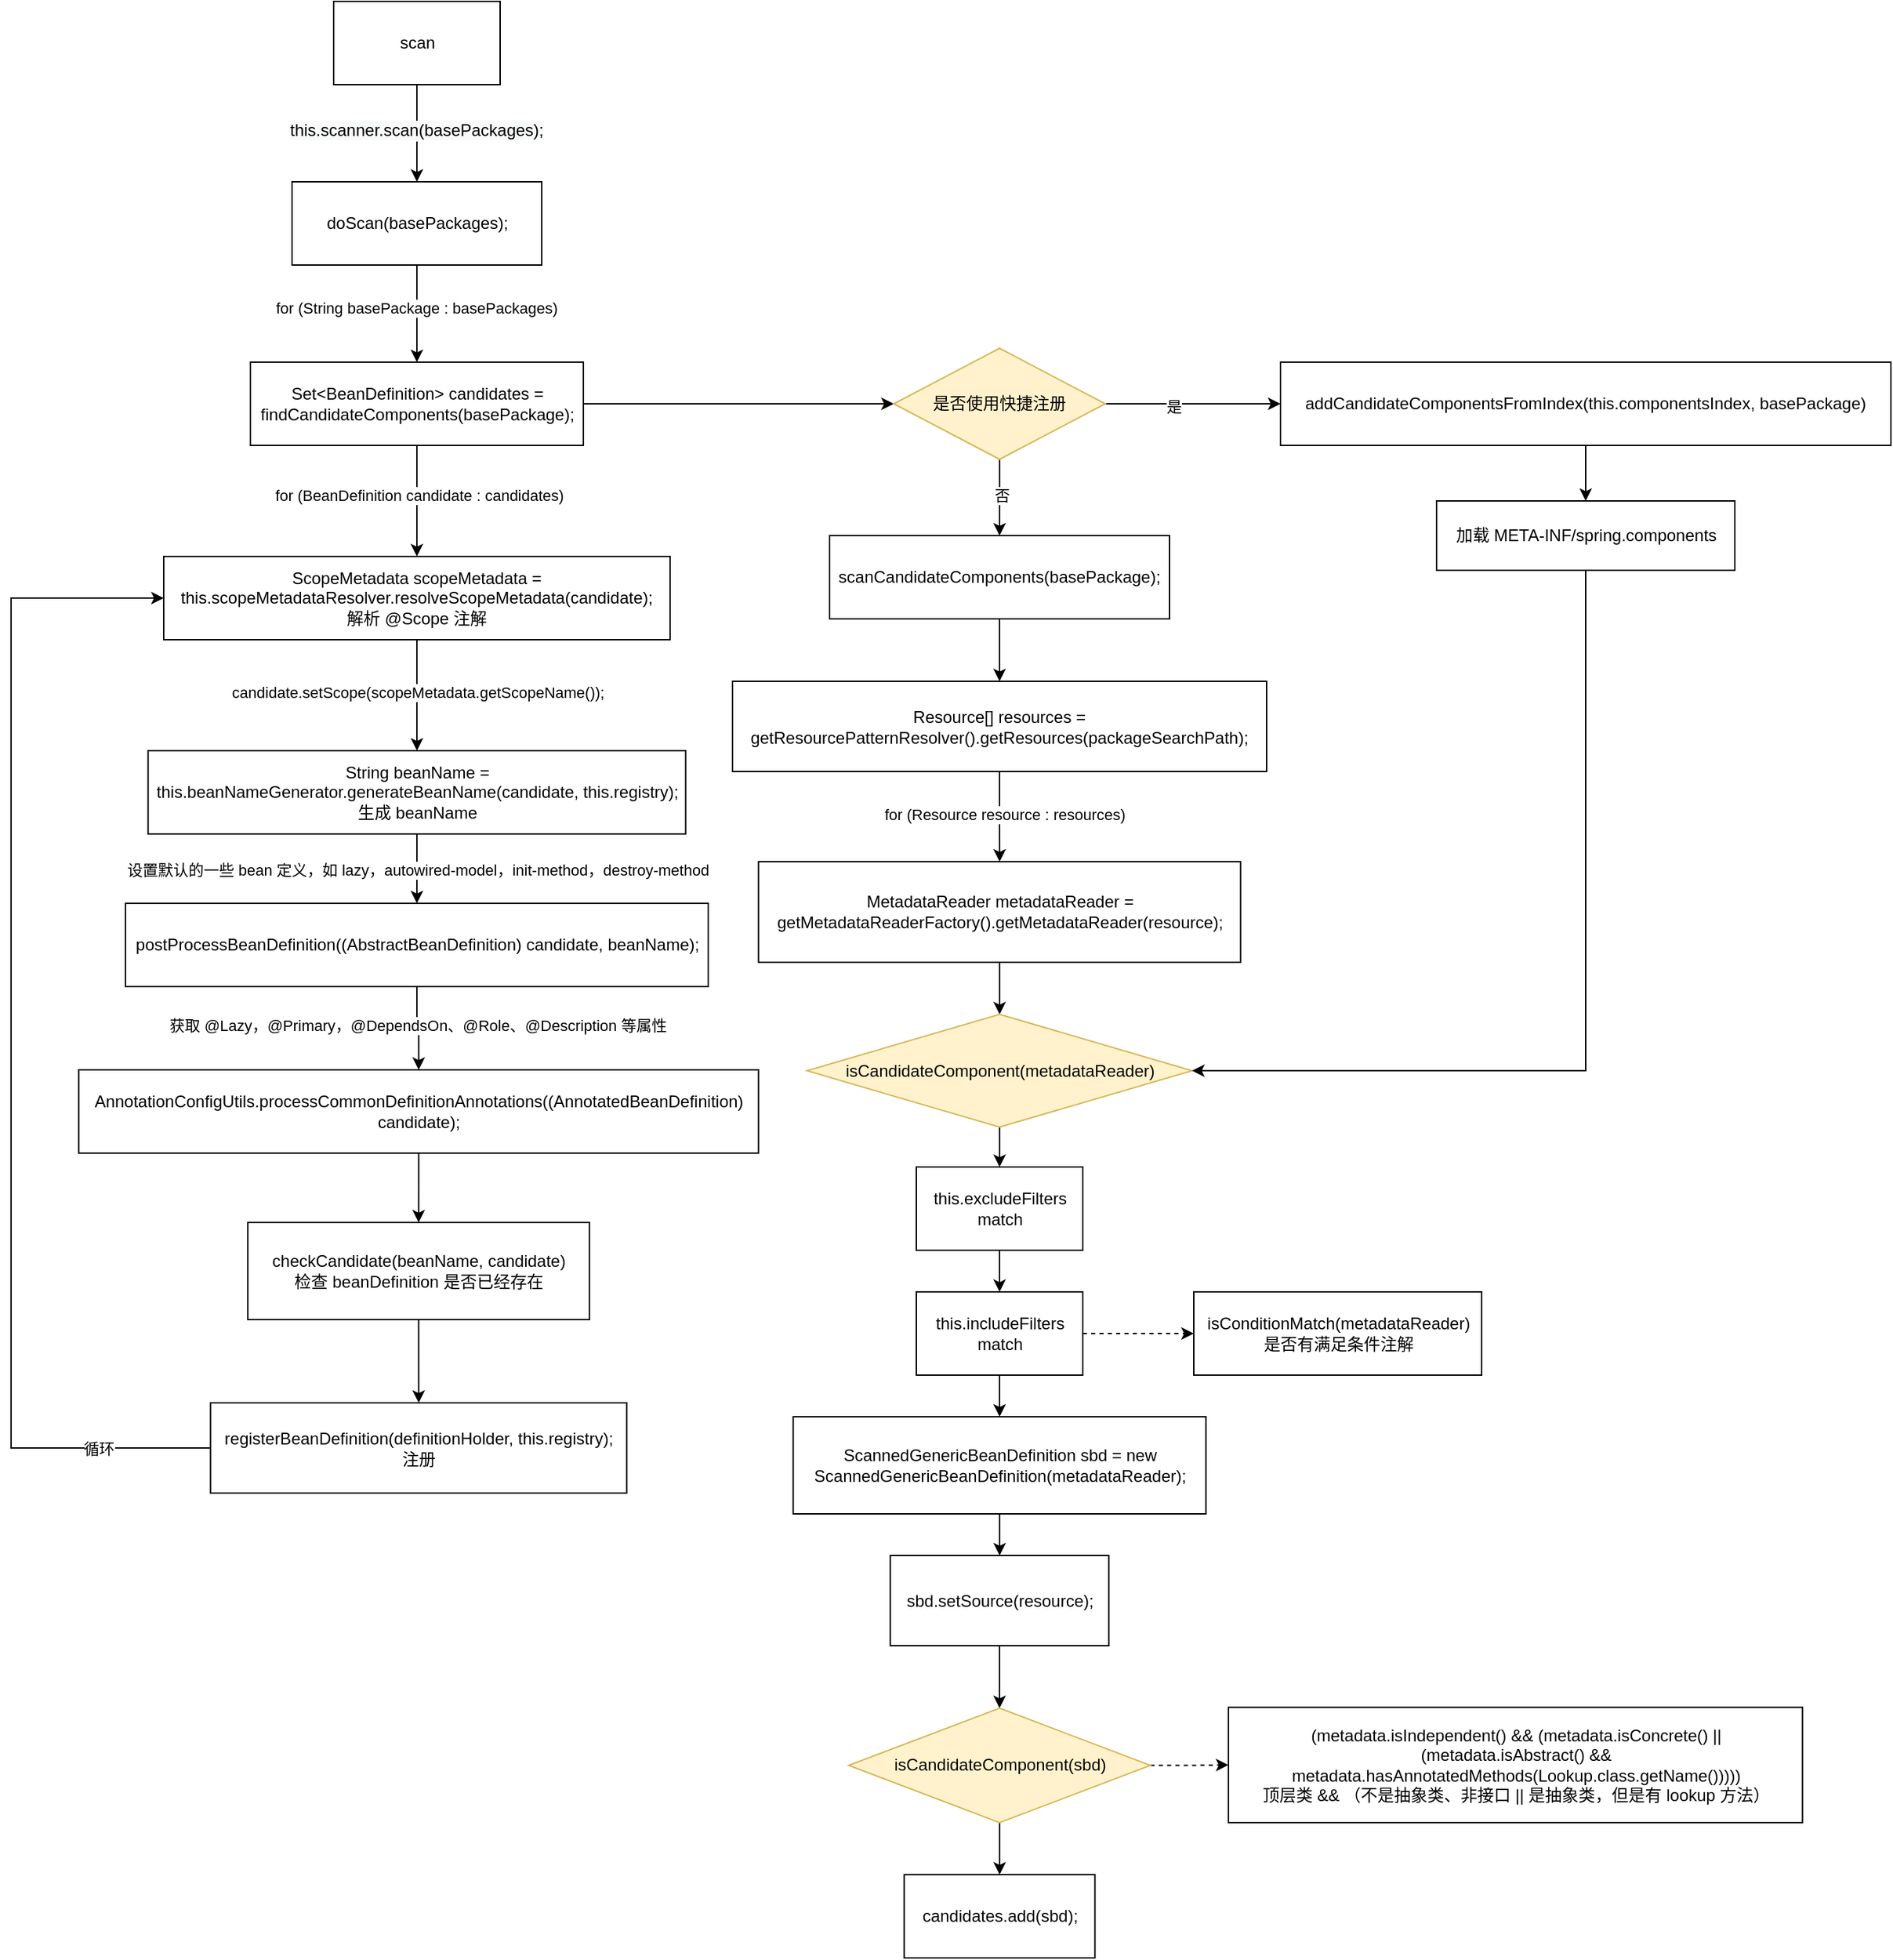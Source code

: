 <mxfile version="17.1.2" type="github">
  <diagram id="CeXCkK3AHREDX6KRDhS-" name="Page-1">
    <mxGraphModel dx="2013" dy="732" grid="1" gridSize="10" guides="1" tooltips="1" connect="1" arrows="1" fold="1" page="1" pageScale="1" pageWidth="827" pageHeight="1169" math="0" shadow="0">
      <root>
        <mxCell id="0" />
        <mxCell id="1" parent="0" />
        <mxCell id="bEocavp-VDXraB0x9Xeh-3" value="" style="edgeStyle=orthogonalEdgeStyle;rounded=0;orthogonalLoop=1;jettySize=auto;html=1;" parent="1" source="bEocavp-VDXraB0x9Xeh-1" target="bEocavp-VDXraB0x9Xeh-2" edge="1">
          <mxGeometry relative="1" as="geometry" />
        </mxCell>
        <mxCell id="bEocavp-VDXraB0x9Xeh-4" value="&lt;span style=&quot;font-size: 12px ; background-color: rgb(248 , 249 , 250)&quot;&gt;this.scanner.scan(basePackages);&lt;/span&gt;" style="edgeLabel;html=1;align=center;verticalAlign=middle;resizable=0;points=[];" parent="bEocavp-VDXraB0x9Xeh-3" vertex="1" connectable="0">
          <mxGeometry x="-0.075" y="-1" relative="1" as="geometry">
            <mxPoint as="offset" />
          </mxGeometry>
        </mxCell>
        <mxCell id="bEocavp-VDXraB0x9Xeh-1" value="scan" style="rounded=0;whiteSpace=wrap;html=1;" parent="1" vertex="1">
          <mxGeometry x="112.5" y="200" width="120" height="60" as="geometry" />
        </mxCell>
        <mxCell id="bEocavp-VDXraB0x9Xeh-6" value="" style="edgeStyle=orthogonalEdgeStyle;rounded=0;orthogonalLoop=1;jettySize=auto;html=1;" parent="1" source="bEocavp-VDXraB0x9Xeh-2" target="bEocavp-VDXraB0x9Xeh-5" edge="1">
          <mxGeometry relative="1" as="geometry" />
        </mxCell>
        <mxCell id="bEocavp-VDXraB0x9Xeh-7" value="for (String basePackage : basePackages)" style="edgeLabel;html=1;align=center;verticalAlign=middle;resizable=0;points=[];" parent="bEocavp-VDXraB0x9Xeh-6" vertex="1" connectable="0">
          <mxGeometry x="-0.125" y="-1" relative="1" as="geometry">
            <mxPoint as="offset" />
          </mxGeometry>
        </mxCell>
        <mxCell id="bEocavp-VDXraB0x9Xeh-2" value="doScan(basePackages);" style="rounded=0;whiteSpace=wrap;html=1;" parent="1" vertex="1">
          <mxGeometry x="82.5" y="330" width="180" height="60" as="geometry" />
        </mxCell>
        <mxCell id="bEocavp-VDXraB0x9Xeh-9" value="" style="edgeStyle=orthogonalEdgeStyle;rounded=0;orthogonalLoop=1;jettySize=auto;html=1;exitX=1;exitY=0.5;exitDx=0;exitDy=0;" parent="1" source="bEocavp-VDXraB0x9Xeh-5" target="bEocavp-VDXraB0x9Xeh-8" edge="1">
          <mxGeometry relative="1" as="geometry">
            <mxPoint x="447.5" y="490" as="sourcePoint" />
          </mxGeometry>
        </mxCell>
        <mxCell id="bEocavp-VDXraB0x9Xeh-43" value="" style="edgeStyle=orthogonalEdgeStyle;rounded=0;orthogonalLoop=1;jettySize=auto;html=1;" parent="1" source="bEocavp-VDXraB0x9Xeh-5" target="bEocavp-VDXraB0x9Xeh-42" edge="1">
          <mxGeometry relative="1" as="geometry" />
        </mxCell>
        <mxCell id="bEocavp-VDXraB0x9Xeh-44" value="for (BeanDefinition candidate : candidates)" style="edgeLabel;html=1;align=center;verticalAlign=middle;resizable=0;points=[];" parent="bEocavp-VDXraB0x9Xeh-43" vertex="1" connectable="0">
          <mxGeometry x="-0.102" y="1" relative="1" as="geometry">
            <mxPoint as="offset" />
          </mxGeometry>
        </mxCell>
        <mxCell id="bEocavp-VDXraB0x9Xeh-5" value="Set&amp;lt;BeanDefinition&amp;gt; candidates = findCandidateComponents(basePackage);" style="whiteSpace=wrap;html=1;rounded=0;" parent="1" vertex="1">
          <mxGeometry x="52.5" y="460" width="240" height="60" as="geometry" />
        </mxCell>
        <mxCell id="bEocavp-VDXraB0x9Xeh-11" value="" style="edgeStyle=orthogonalEdgeStyle;rounded=0;orthogonalLoop=1;jettySize=auto;html=1;" parent="1" source="bEocavp-VDXraB0x9Xeh-8" target="bEocavp-VDXraB0x9Xeh-10" edge="1">
          <mxGeometry relative="1" as="geometry" />
        </mxCell>
        <mxCell id="bEocavp-VDXraB0x9Xeh-12" value="是" style="edgeLabel;html=1;align=center;verticalAlign=middle;resizable=0;points=[];" parent="bEocavp-VDXraB0x9Xeh-11" vertex="1" connectable="0">
          <mxGeometry x="-0.232" y="-2" relative="1" as="geometry">
            <mxPoint as="offset" />
          </mxGeometry>
        </mxCell>
        <mxCell id="bEocavp-VDXraB0x9Xeh-14" value="" style="edgeStyle=orthogonalEdgeStyle;rounded=0;orthogonalLoop=1;jettySize=auto;html=1;" parent="1" source="bEocavp-VDXraB0x9Xeh-8" target="bEocavp-VDXraB0x9Xeh-13" edge="1">
          <mxGeometry relative="1" as="geometry" />
        </mxCell>
        <mxCell id="bEocavp-VDXraB0x9Xeh-15" value="否" style="edgeLabel;html=1;align=center;verticalAlign=middle;resizable=0;points=[];" parent="bEocavp-VDXraB0x9Xeh-14" vertex="1" connectable="0">
          <mxGeometry x="-0.067" y="1" relative="1" as="geometry">
            <mxPoint as="offset" />
          </mxGeometry>
        </mxCell>
        <mxCell id="bEocavp-VDXraB0x9Xeh-8" value="是否使用快捷注册" style="rhombus;whiteSpace=wrap;html=1;rounded=0;fillColor=#fff2cc;strokeColor=#d6b656;" parent="1" vertex="1">
          <mxGeometry x="516.25" y="450" width="152.5" height="80" as="geometry" />
        </mxCell>
        <mxCell id="bEocavp-VDXraB0x9Xeh-40" value="" style="edgeStyle=orthogonalEdgeStyle;rounded=0;orthogonalLoop=1;jettySize=auto;html=1;" parent="1" source="bEocavp-VDXraB0x9Xeh-10" target="bEocavp-VDXraB0x9Xeh-39" edge="1">
          <mxGeometry relative="1" as="geometry" />
        </mxCell>
        <mxCell id="bEocavp-VDXraB0x9Xeh-10" value="addCandidateComponentsFromIndex(this.componentsIndex, basePackage)" style="whiteSpace=wrap;html=1;rounded=0;" parent="1" vertex="1">
          <mxGeometry x="795" y="460" width="440" height="60" as="geometry" />
        </mxCell>
        <mxCell id="bEocavp-VDXraB0x9Xeh-17" value="" style="edgeStyle=orthogonalEdgeStyle;rounded=0;orthogonalLoop=1;jettySize=auto;html=1;" parent="1" source="bEocavp-VDXraB0x9Xeh-13" target="bEocavp-VDXraB0x9Xeh-16" edge="1">
          <mxGeometry relative="1" as="geometry" />
        </mxCell>
        <mxCell id="bEocavp-VDXraB0x9Xeh-13" value="scanCandidateComponents(basePackage);" style="whiteSpace=wrap;html=1;rounded=0;" parent="1" vertex="1">
          <mxGeometry x="470" y="585" width="245" height="60" as="geometry" />
        </mxCell>
        <mxCell id="bEocavp-VDXraB0x9Xeh-19" value="" style="edgeStyle=orthogonalEdgeStyle;rounded=0;orthogonalLoop=1;jettySize=auto;html=1;" parent="1" source="bEocavp-VDXraB0x9Xeh-16" target="bEocavp-VDXraB0x9Xeh-18" edge="1">
          <mxGeometry relative="1" as="geometry" />
        </mxCell>
        <mxCell id="bEocavp-VDXraB0x9Xeh-20" value="for (Resource resource : resources)" style="edgeLabel;html=1;align=center;verticalAlign=middle;resizable=0;points=[];" parent="bEocavp-VDXraB0x9Xeh-19" vertex="1" connectable="0">
          <mxGeometry x="-0.054" y="3" relative="1" as="geometry">
            <mxPoint as="offset" />
          </mxGeometry>
        </mxCell>
        <mxCell id="bEocavp-VDXraB0x9Xeh-16" value="Resource[] resources = getResourcePatternResolver().getResources(packageSearchPath);" style="whiteSpace=wrap;html=1;rounded=0;" parent="1" vertex="1">
          <mxGeometry x="400" y="690" width="385" height="65" as="geometry" />
        </mxCell>
        <mxCell id="bEocavp-VDXraB0x9Xeh-22" value="" style="edgeStyle=orthogonalEdgeStyle;rounded=0;orthogonalLoop=1;jettySize=auto;html=1;" parent="1" source="bEocavp-VDXraB0x9Xeh-18" target="bEocavp-VDXraB0x9Xeh-21" edge="1">
          <mxGeometry relative="1" as="geometry" />
        </mxCell>
        <mxCell id="bEocavp-VDXraB0x9Xeh-18" value="MetadataReader metadataReader = getMetadataReaderFactory().getMetadataReader(resource);" style="whiteSpace=wrap;html=1;rounded=0;" parent="1" vertex="1">
          <mxGeometry x="418.75" y="820" width="347.5" height="72.5" as="geometry" />
        </mxCell>
        <mxCell id="bEocavp-VDXraB0x9Xeh-24" value="" style="edgeStyle=orthogonalEdgeStyle;rounded=0;orthogonalLoop=1;jettySize=auto;html=1;" parent="1" source="bEocavp-VDXraB0x9Xeh-21" target="bEocavp-VDXraB0x9Xeh-23" edge="1">
          <mxGeometry relative="1" as="geometry" />
        </mxCell>
        <mxCell id="bEocavp-VDXraB0x9Xeh-21" value="isCandidateComponent(metadataReader)" style="rhombus;whiteSpace=wrap;html=1;rounded=0;fillColor=#fff2cc;strokeColor=#d6b656;" parent="1" vertex="1">
          <mxGeometry x="453.75" y="930" width="277.5" height="81.25" as="geometry" />
        </mxCell>
        <mxCell id="bEocavp-VDXraB0x9Xeh-26" value="" style="edgeStyle=orthogonalEdgeStyle;rounded=0;orthogonalLoop=1;jettySize=auto;html=1;" parent="1" source="bEocavp-VDXraB0x9Xeh-23" target="bEocavp-VDXraB0x9Xeh-25" edge="1">
          <mxGeometry relative="1" as="geometry" />
        </mxCell>
        <mxCell id="bEocavp-VDXraB0x9Xeh-23" value="this.excludeFilters&lt;br&gt;match" style="whiteSpace=wrap;html=1;rounded=0;" parent="1" vertex="1">
          <mxGeometry x="532.5" y="1040.005" width="120" height="60" as="geometry" />
        </mxCell>
        <mxCell id="bEocavp-VDXraB0x9Xeh-28" value="" style="edgeStyle=orthogonalEdgeStyle;rounded=0;orthogonalLoop=1;jettySize=auto;html=1;dashed=1;" parent="1" source="bEocavp-VDXraB0x9Xeh-25" target="bEocavp-VDXraB0x9Xeh-27" edge="1">
          <mxGeometry relative="1" as="geometry" />
        </mxCell>
        <mxCell id="bEocavp-VDXraB0x9Xeh-30" value="" style="edgeStyle=orthogonalEdgeStyle;rounded=0;orthogonalLoop=1;jettySize=auto;html=1;" parent="1" source="bEocavp-VDXraB0x9Xeh-25" target="bEocavp-VDXraB0x9Xeh-29" edge="1">
          <mxGeometry relative="1" as="geometry" />
        </mxCell>
        <mxCell id="bEocavp-VDXraB0x9Xeh-25" value="this.includeFilters&lt;br&gt;match" style="whiteSpace=wrap;html=1;rounded=0;" parent="1" vertex="1">
          <mxGeometry x="532.5" y="1130.005" width="120" height="60" as="geometry" />
        </mxCell>
        <mxCell id="bEocavp-VDXraB0x9Xeh-27" value="isConditionMatch(metadataReader)&lt;br&gt;是否有满足条件注解" style="whiteSpace=wrap;html=1;rounded=0;" parent="1" vertex="1">
          <mxGeometry x="732.5" y="1130.01" width="207.5" height="59.99" as="geometry" />
        </mxCell>
        <mxCell id="bEocavp-VDXraB0x9Xeh-32" value="" style="edgeStyle=orthogonalEdgeStyle;rounded=0;orthogonalLoop=1;jettySize=auto;html=1;" parent="1" source="bEocavp-VDXraB0x9Xeh-29" target="bEocavp-VDXraB0x9Xeh-31" edge="1">
          <mxGeometry relative="1" as="geometry" />
        </mxCell>
        <mxCell id="bEocavp-VDXraB0x9Xeh-29" value="ScannedGenericBeanDefinition sbd = new ScannedGenericBeanDefinition(metadataReader);" style="whiteSpace=wrap;html=1;rounded=0;" parent="1" vertex="1">
          <mxGeometry x="443.75" y="1220" width="297.5" height="70" as="geometry" />
        </mxCell>
        <mxCell id="bEocavp-VDXraB0x9Xeh-34" value="" style="edgeStyle=orthogonalEdgeStyle;rounded=0;orthogonalLoop=1;jettySize=auto;html=1;" parent="1" source="bEocavp-VDXraB0x9Xeh-31" target="bEocavp-VDXraB0x9Xeh-33" edge="1">
          <mxGeometry relative="1" as="geometry" />
        </mxCell>
        <mxCell id="bEocavp-VDXraB0x9Xeh-31" value="sbd.setSource(resource);" style="whiteSpace=wrap;html=1;rounded=0;" parent="1" vertex="1">
          <mxGeometry x="513.75" y="1320" width="157.5" height="65" as="geometry" />
        </mxCell>
        <mxCell id="bEocavp-VDXraB0x9Xeh-36" value="" style="edgeStyle=orthogonalEdgeStyle;rounded=0;orthogonalLoop=1;jettySize=auto;html=1;dashed=1;" parent="1" source="bEocavp-VDXraB0x9Xeh-33" target="bEocavp-VDXraB0x9Xeh-35" edge="1">
          <mxGeometry relative="1" as="geometry" />
        </mxCell>
        <mxCell id="bEocavp-VDXraB0x9Xeh-38" value="" style="edgeStyle=orthogonalEdgeStyle;rounded=0;orthogonalLoop=1;jettySize=auto;html=1;" parent="1" source="bEocavp-VDXraB0x9Xeh-33" target="bEocavp-VDXraB0x9Xeh-37" edge="1">
          <mxGeometry relative="1" as="geometry" />
        </mxCell>
        <mxCell id="bEocavp-VDXraB0x9Xeh-33" value="isCandidateComponent(sbd)" style="rhombus;whiteSpace=wrap;html=1;rounded=0;fillColor=#fff2cc;strokeColor=#d6b656;" parent="1" vertex="1">
          <mxGeometry x="483.75" y="1430" width="217.5" height="82.5" as="geometry" />
        </mxCell>
        <mxCell id="bEocavp-VDXraB0x9Xeh-35" value="(metadata.isIndependent() &amp;amp;&amp;amp; (metadata.isConcrete() || (metadata.isAbstract() &amp;amp;&amp;amp; metadata.hasAnnotatedMethods(Lookup.class.getName()))))&lt;br&gt;顶层类 &amp;amp;&amp;amp; （不是抽象类、非接口 || 是抽象类，但是有 lookup 方法）" style="whiteSpace=wrap;html=1;rounded=0;" parent="1" vertex="1">
          <mxGeometry x="757.5" y="1429.38" width="413.75" height="83.12" as="geometry" />
        </mxCell>
        <mxCell id="bEocavp-VDXraB0x9Xeh-37" value="candidates.add(sbd);" style="whiteSpace=wrap;html=1;rounded=0;" parent="1" vertex="1">
          <mxGeometry x="523.75" y="1550" width="137.5" height="60" as="geometry" />
        </mxCell>
        <mxCell id="bEocavp-VDXraB0x9Xeh-41" style="edgeStyle=orthogonalEdgeStyle;rounded=0;orthogonalLoop=1;jettySize=auto;html=1;exitX=0.5;exitY=1;exitDx=0;exitDy=0;entryX=1;entryY=0.5;entryDx=0;entryDy=0;" parent="1" source="bEocavp-VDXraB0x9Xeh-39" target="bEocavp-VDXraB0x9Xeh-21" edge="1">
          <mxGeometry relative="1" as="geometry" />
        </mxCell>
        <mxCell id="bEocavp-VDXraB0x9Xeh-39" value="加载 META-INF/spring.components" style="whiteSpace=wrap;html=1;rounded=0;" parent="1" vertex="1">
          <mxGeometry x="907.5" y="560" width="215" height="50" as="geometry" />
        </mxCell>
        <mxCell id="bEocavp-VDXraB0x9Xeh-46" value="" style="edgeStyle=orthogonalEdgeStyle;rounded=0;orthogonalLoop=1;jettySize=auto;html=1;" parent="1" source="bEocavp-VDXraB0x9Xeh-42" target="bEocavp-VDXraB0x9Xeh-45" edge="1">
          <mxGeometry relative="1" as="geometry" />
        </mxCell>
        <mxCell id="bEocavp-VDXraB0x9Xeh-47" value="candidate.setScope(scopeMetadata.getScopeName());" style="edgeLabel;html=1;align=center;verticalAlign=middle;resizable=0;points=[];" parent="bEocavp-VDXraB0x9Xeh-46" vertex="1" connectable="0">
          <mxGeometry x="-0.057" relative="1" as="geometry">
            <mxPoint as="offset" />
          </mxGeometry>
        </mxCell>
        <mxCell id="bEocavp-VDXraB0x9Xeh-42" value="ScopeMetadata scopeMetadata = this.scopeMetadataResolver.resolveScopeMetadata(candidate);&lt;br&gt;解析 @Scope 注解" style="whiteSpace=wrap;html=1;rounded=0;" parent="1" vertex="1">
          <mxGeometry x="-10" y="600" width="365" height="60" as="geometry" />
        </mxCell>
        <mxCell id="bEocavp-VDXraB0x9Xeh-49" value="" style="edgeStyle=orthogonalEdgeStyle;rounded=0;orthogonalLoop=1;jettySize=auto;html=1;" parent="1" source="bEocavp-VDXraB0x9Xeh-45" target="bEocavp-VDXraB0x9Xeh-48" edge="1">
          <mxGeometry relative="1" as="geometry" />
        </mxCell>
        <mxCell id="bEocavp-VDXraB0x9Xeh-50" value="设置默认的一些 bean 定义，如 lazy，autowired-model，init-method，destroy-method" style="edgeLabel;html=1;align=center;verticalAlign=middle;resizable=0;points=[];" parent="bEocavp-VDXraB0x9Xeh-49" vertex="1" connectable="0">
          <mxGeometry x="0.038" relative="1" as="geometry">
            <mxPoint as="offset" />
          </mxGeometry>
        </mxCell>
        <mxCell id="bEocavp-VDXraB0x9Xeh-45" value="String beanName = this.beanNameGenerator.generateBeanName(candidate, this.registry);&lt;br&gt;生成 beanName" style="whiteSpace=wrap;html=1;rounded=0;" parent="1" vertex="1">
          <mxGeometry x="-21.25" y="740" width="387.5" height="60" as="geometry" />
        </mxCell>
        <mxCell id="bEocavp-VDXraB0x9Xeh-52" value="" style="edgeStyle=orthogonalEdgeStyle;rounded=0;orthogonalLoop=1;jettySize=auto;html=1;" parent="1" source="bEocavp-VDXraB0x9Xeh-48" target="bEocavp-VDXraB0x9Xeh-51" edge="1">
          <mxGeometry relative="1" as="geometry" />
        </mxCell>
        <mxCell id="bEocavp-VDXraB0x9Xeh-53" value="获取 @Lazy，@Primary，@DependsOn、@Role、@Description 等属性" style="edgeLabel;html=1;align=center;verticalAlign=middle;resizable=0;points=[];" parent="bEocavp-VDXraB0x9Xeh-52" vertex="1" connectable="0">
          <mxGeometry x="-0.102" relative="1" as="geometry">
            <mxPoint as="offset" />
          </mxGeometry>
        </mxCell>
        <mxCell id="bEocavp-VDXraB0x9Xeh-48" value="postProcessBeanDefinition((AbstractBeanDefinition) candidate, beanName);" style="whiteSpace=wrap;html=1;rounded=0;" parent="1" vertex="1">
          <mxGeometry x="-37.5" y="850" width="420" height="60" as="geometry" />
        </mxCell>
        <mxCell id="bEocavp-VDXraB0x9Xeh-55" value="" style="edgeStyle=orthogonalEdgeStyle;rounded=0;orthogonalLoop=1;jettySize=auto;html=1;" parent="1" source="bEocavp-VDXraB0x9Xeh-51" target="bEocavp-VDXraB0x9Xeh-54" edge="1">
          <mxGeometry relative="1" as="geometry" />
        </mxCell>
        <mxCell id="bEocavp-VDXraB0x9Xeh-51" value="AnnotationConfigUtils.processCommonDefinitionAnnotations((AnnotatedBeanDefinition) candidate);" style="whiteSpace=wrap;html=1;rounded=0;" parent="1" vertex="1">
          <mxGeometry x="-71.25" y="970" width="490" height="60" as="geometry" />
        </mxCell>
        <mxCell id="bEocavp-VDXraB0x9Xeh-59" value="" style="edgeStyle=orthogonalEdgeStyle;rounded=0;orthogonalLoop=1;jettySize=auto;html=1;" parent="1" source="bEocavp-VDXraB0x9Xeh-54" target="bEocavp-VDXraB0x9Xeh-58" edge="1">
          <mxGeometry relative="1" as="geometry" />
        </mxCell>
        <mxCell id="bEocavp-VDXraB0x9Xeh-54" value="&lt;span&gt;checkCandidate(beanName, candidate)&lt;br&gt;检查 beanDefinition 是否已经存在&lt;br&gt;&lt;/span&gt;" style="whiteSpace=wrap;html=1;rounded=0;" parent="1" vertex="1">
          <mxGeometry x="50.63" y="1080" width="246.25" height="70" as="geometry" />
        </mxCell>
        <mxCell id="bEocavp-VDXraB0x9Xeh-60" style="edgeStyle=orthogonalEdgeStyle;rounded=0;orthogonalLoop=1;jettySize=auto;html=1;exitX=0;exitY=0.5;exitDx=0;exitDy=0;entryX=0;entryY=0.5;entryDx=0;entryDy=0;" parent="1" source="bEocavp-VDXraB0x9Xeh-58" target="bEocavp-VDXraB0x9Xeh-42" edge="1">
          <mxGeometry relative="1" as="geometry">
            <mxPoint x="-170" y="750" as="targetPoint" />
            <Array as="points">
              <mxPoint x="-120" y="1243" />
              <mxPoint x="-120" y="630" />
            </Array>
          </mxGeometry>
        </mxCell>
        <mxCell id="bEocavp-VDXraB0x9Xeh-61" value="循环" style="edgeLabel;html=1;align=center;verticalAlign=middle;resizable=0;points=[];" parent="bEocavp-VDXraB0x9Xeh-60" vertex="1" connectable="0">
          <mxGeometry x="-0.814" y="-4" relative="1" as="geometry">
            <mxPoint y="4" as="offset" />
          </mxGeometry>
        </mxCell>
        <mxCell id="bEocavp-VDXraB0x9Xeh-58" value="registerBeanDefinition(definitionHolder, this.registry);&lt;br&gt;注册" style="whiteSpace=wrap;html=1;rounded=0;" parent="1" vertex="1">
          <mxGeometry x="23.75" y="1210" width="300" height="65" as="geometry" />
        </mxCell>
      </root>
    </mxGraphModel>
  </diagram>
</mxfile>
